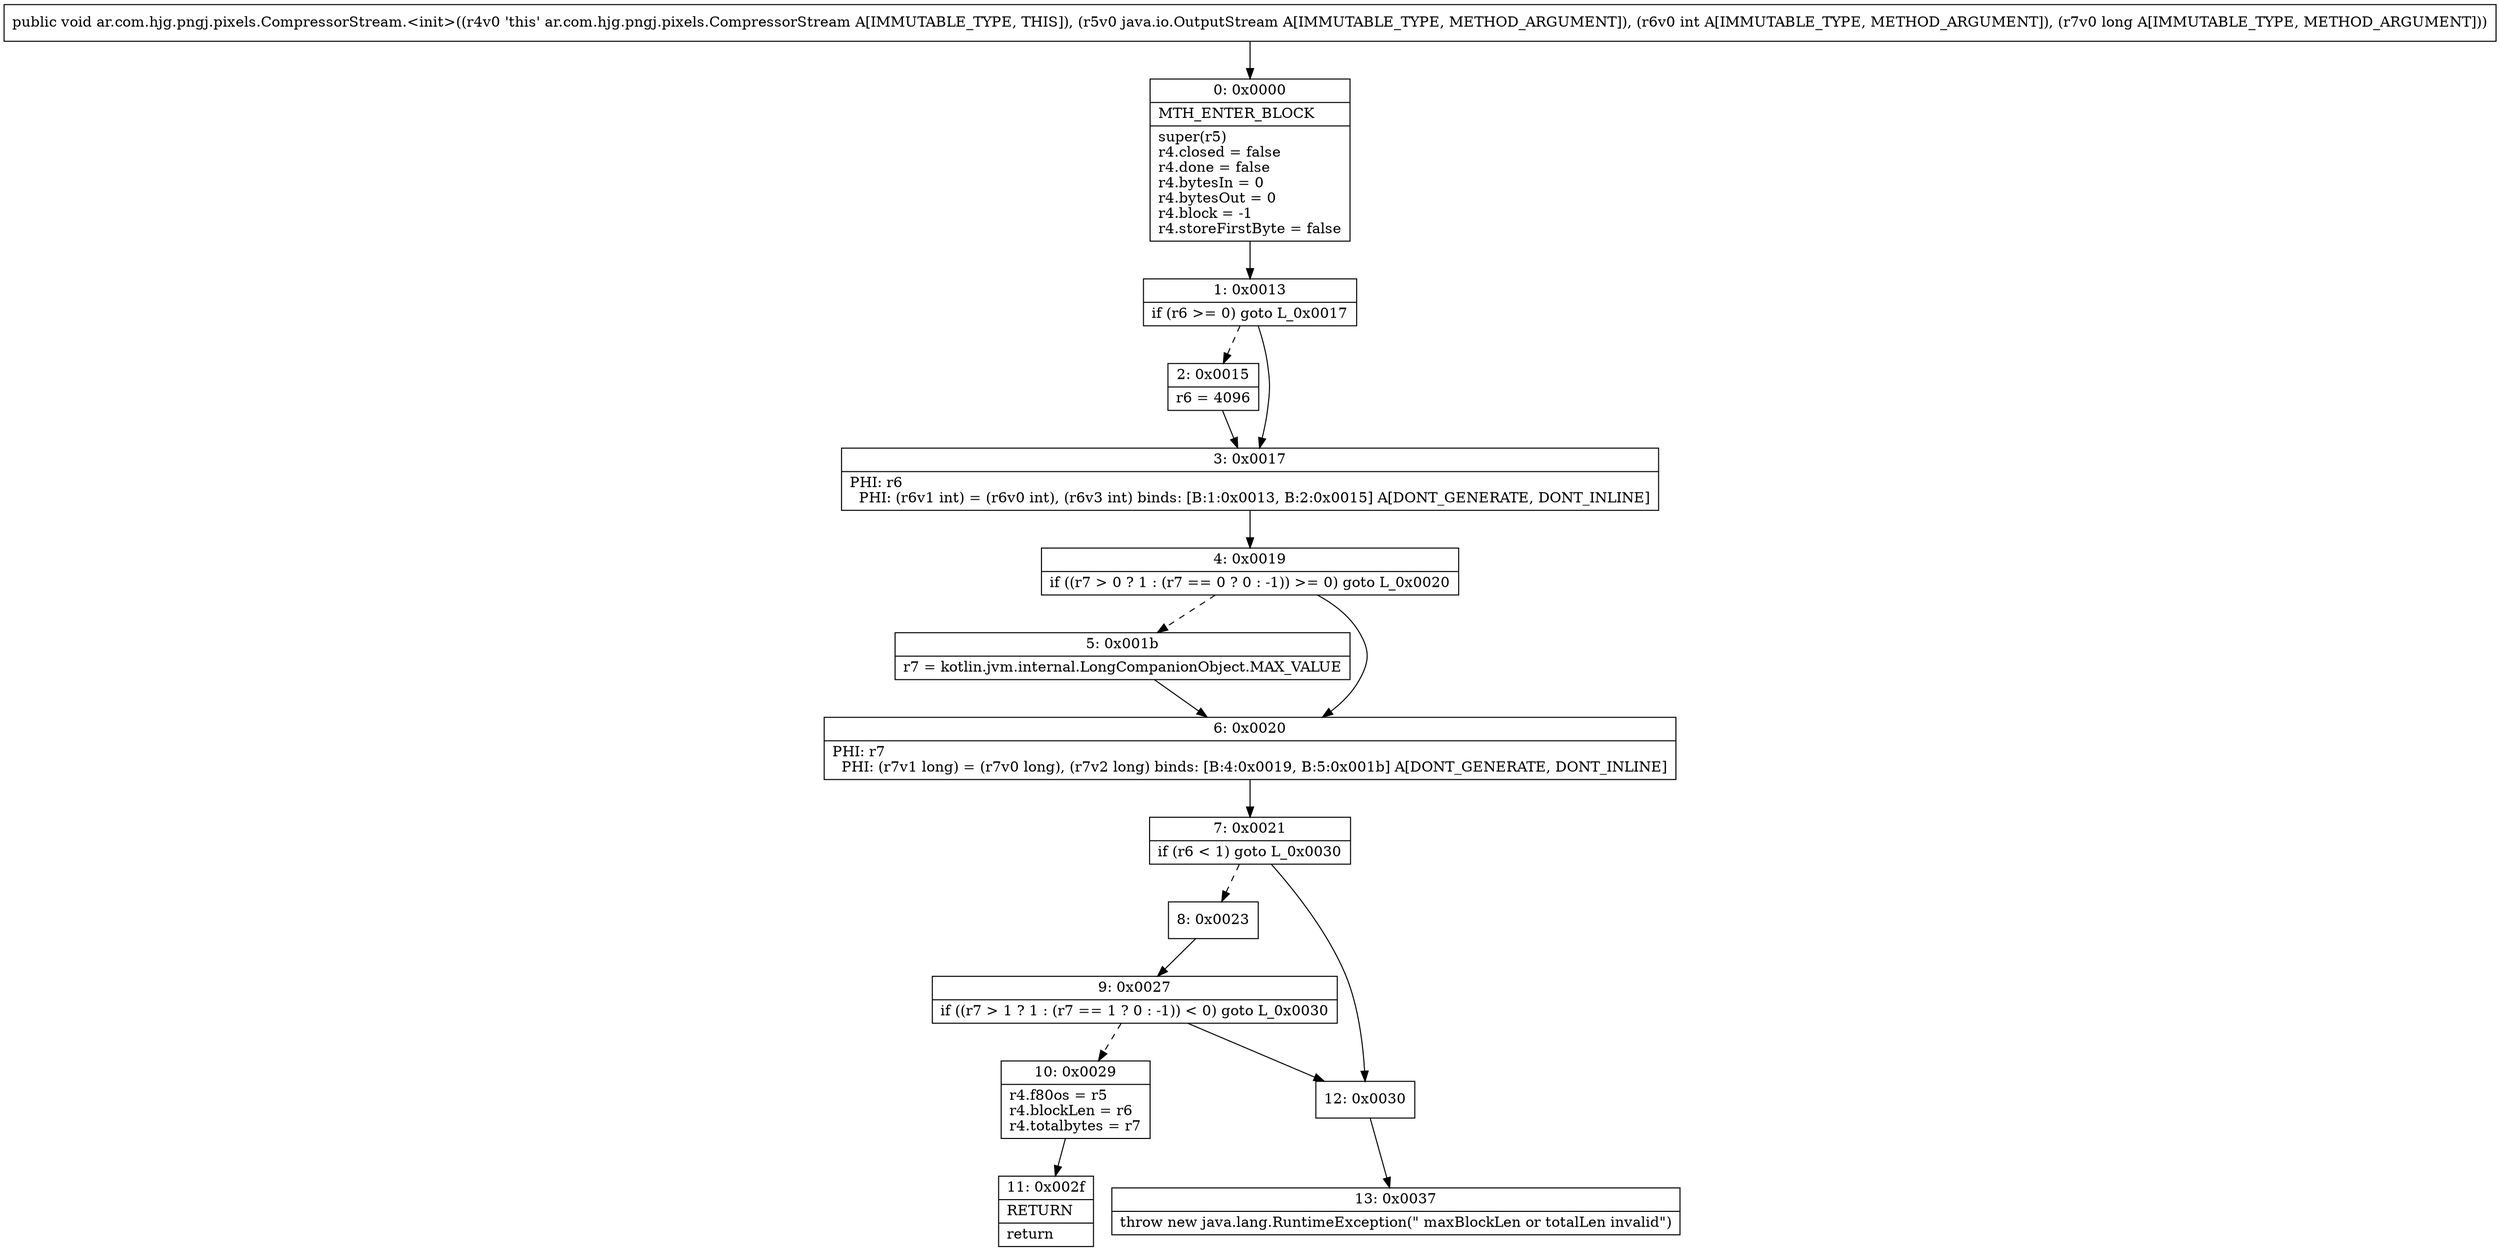 digraph "CFG forar.com.hjg.pngj.pixels.CompressorStream.\<init\>(Ljava\/io\/OutputStream;IJ)V" {
Node_0 [shape=record,label="{0\:\ 0x0000|MTH_ENTER_BLOCK\l|super(r5)\lr4.closed = false\lr4.done = false\lr4.bytesIn = 0\lr4.bytesOut = 0\lr4.block = \-1\lr4.storeFirstByte = false\l}"];
Node_1 [shape=record,label="{1\:\ 0x0013|if (r6 \>= 0) goto L_0x0017\l}"];
Node_2 [shape=record,label="{2\:\ 0x0015|r6 = 4096\l}"];
Node_3 [shape=record,label="{3\:\ 0x0017|PHI: r6 \l  PHI: (r6v1 int) = (r6v0 int), (r6v3 int) binds: [B:1:0x0013, B:2:0x0015] A[DONT_GENERATE, DONT_INLINE]\l}"];
Node_4 [shape=record,label="{4\:\ 0x0019|if ((r7 \> 0 ? 1 : (r7 == 0 ? 0 : \-1)) \>= 0) goto L_0x0020\l}"];
Node_5 [shape=record,label="{5\:\ 0x001b|r7 = kotlin.jvm.internal.LongCompanionObject.MAX_VALUE\l}"];
Node_6 [shape=record,label="{6\:\ 0x0020|PHI: r7 \l  PHI: (r7v1 long) = (r7v0 long), (r7v2 long) binds: [B:4:0x0019, B:5:0x001b] A[DONT_GENERATE, DONT_INLINE]\l}"];
Node_7 [shape=record,label="{7\:\ 0x0021|if (r6 \< 1) goto L_0x0030\l}"];
Node_8 [shape=record,label="{8\:\ 0x0023}"];
Node_9 [shape=record,label="{9\:\ 0x0027|if ((r7 \> 1 ? 1 : (r7 == 1 ? 0 : \-1)) \< 0) goto L_0x0030\l}"];
Node_10 [shape=record,label="{10\:\ 0x0029|r4.f80os = r5\lr4.blockLen = r6\lr4.totalbytes = r7\l}"];
Node_11 [shape=record,label="{11\:\ 0x002f|RETURN\l|return\l}"];
Node_12 [shape=record,label="{12\:\ 0x0030}"];
Node_13 [shape=record,label="{13\:\ 0x0037|throw new java.lang.RuntimeException(\" maxBlockLen or totalLen invalid\")\l}"];
MethodNode[shape=record,label="{public void ar.com.hjg.pngj.pixels.CompressorStream.\<init\>((r4v0 'this' ar.com.hjg.pngj.pixels.CompressorStream A[IMMUTABLE_TYPE, THIS]), (r5v0 java.io.OutputStream A[IMMUTABLE_TYPE, METHOD_ARGUMENT]), (r6v0 int A[IMMUTABLE_TYPE, METHOD_ARGUMENT]), (r7v0 long A[IMMUTABLE_TYPE, METHOD_ARGUMENT])) }"];
MethodNode -> Node_0;
Node_0 -> Node_1;
Node_1 -> Node_2[style=dashed];
Node_1 -> Node_3;
Node_2 -> Node_3;
Node_3 -> Node_4;
Node_4 -> Node_5[style=dashed];
Node_4 -> Node_6;
Node_5 -> Node_6;
Node_6 -> Node_7;
Node_7 -> Node_8[style=dashed];
Node_7 -> Node_12;
Node_8 -> Node_9;
Node_9 -> Node_10[style=dashed];
Node_9 -> Node_12;
Node_10 -> Node_11;
Node_12 -> Node_13;
}

